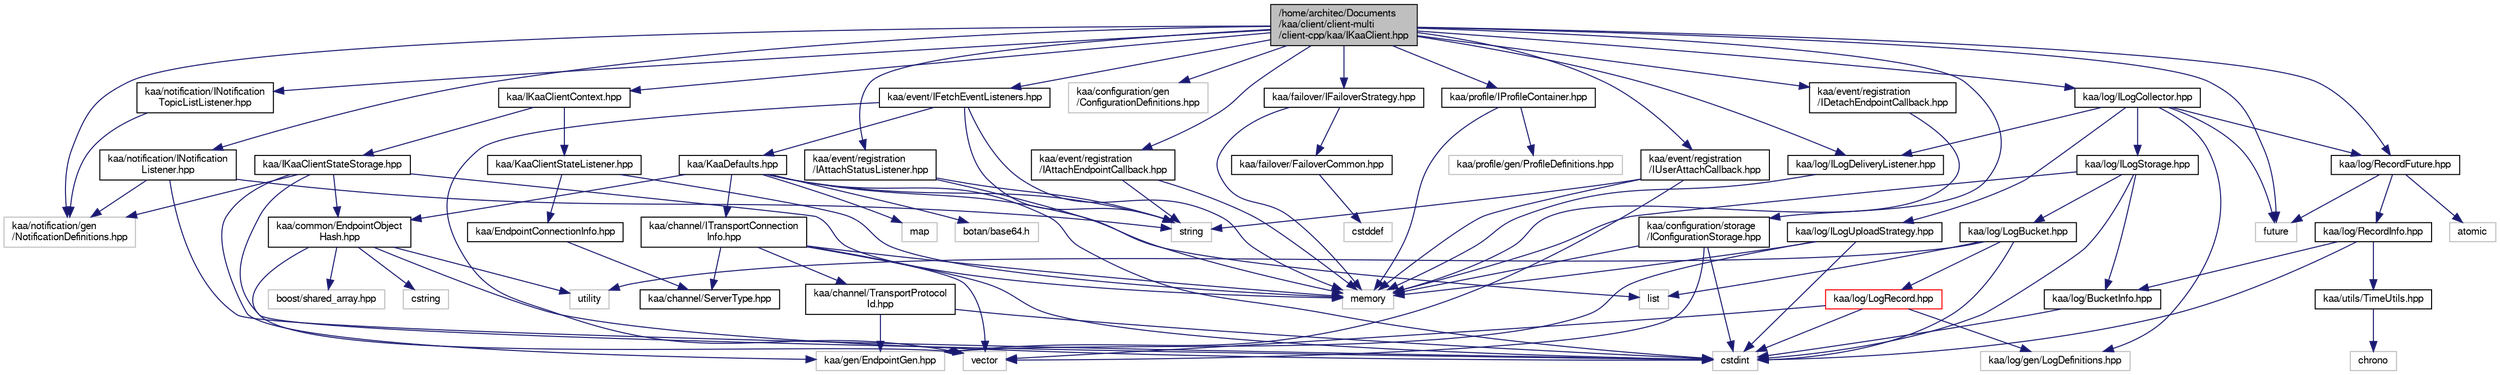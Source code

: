 digraph "/home/architec/Documents/kaa/client/client-multi/client-cpp/kaa/IKaaClient.hpp"
{
  bgcolor="transparent";
  edge [fontname="FreeSans",fontsize="10",labelfontname="FreeSans",labelfontsize="10"];
  node [fontname="FreeSans",fontsize="10",shape=record];
  Node1 [label="/home/architec/Documents\l/kaa/client/client-multi\l/client-cpp/kaa/IKaaClient.hpp",height=0.2,width=0.4,color="black", fillcolor="grey75", style="filled" fontcolor="black"];
  Node1 -> Node2 [color="midnightblue",fontsize="10",style="solid",fontname="FreeSans"];
  Node2 [label="future",height=0.2,width=0.4,color="grey75"];
  Node1 -> Node3 [color="midnightblue",fontsize="10",style="solid",fontname="FreeSans"];
  Node3 [label="kaa/profile/IProfileContainer.hpp",height=0.2,width=0.4,color="black",URL="$IProfileContainer_8hpp.html"];
  Node3 -> Node4 [color="midnightblue",fontsize="10",style="solid",fontname="FreeSans"];
  Node4 [label="memory",height=0.2,width=0.4,color="grey75"];
  Node3 -> Node5 [color="midnightblue",fontsize="10",style="solid",fontname="FreeSans"];
  Node5 [label="kaa/profile/gen/ProfileDefinitions.hpp",height=0.2,width=0.4,color="grey75"];
  Node1 -> Node6 [color="midnightblue",fontsize="10",style="solid",fontname="FreeSans"];
  Node6 [label="kaa/notification/INotification\lTopicListListener.hpp",height=0.2,width=0.4,color="black",URL="$INotificationTopicListListener_8hpp.html"];
  Node6 -> Node7 [color="midnightblue",fontsize="10",style="solid",fontname="FreeSans"];
  Node7 [label="kaa/notification/gen\l/NotificationDefinitions.hpp",height=0.2,width=0.4,color="grey75"];
  Node1 -> Node7 [color="midnightblue",fontsize="10",style="solid",fontname="FreeSans"];
  Node1 -> Node8 [color="midnightblue",fontsize="10",style="solid",fontname="FreeSans"];
  Node8 [label="kaa/notification/INotification\lListener.hpp",height=0.2,width=0.4,color="black",URL="$INotificationListener_8hpp.html"];
  Node8 -> Node9 [color="midnightblue",fontsize="10",style="solid",fontname="FreeSans"];
  Node9 [label="string",height=0.2,width=0.4,color="grey75"];
  Node8 -> Node10 [color="midnightblue",fontsize="10",style="solid",fontname="FreeSans"];
  Node10 [label="cstdint",height=0.2,width=0.4,color="grey75"];
  Node8 -> Node7 [color="midnightblue",fontsize="10",style="solid",fontname="FreeSans"];
  Node1 -> Node11 [color="midnightblue",fontsize="10",style="solid",fontname="FreeSans"];
  Node11 [label="kaa/configuration/storage\l/IConfigurationStorage.hpp",height=0.2,width=0.4,color="black",URL="$IConfigurationStorage_8hpp.html"];
  Node11 -> Node12 [color="midnightblue",fontsize="10",style="solid",fontname="FreeSans"];
  Node12 [label="vector",height=0.2,width=0.4,color="grey75"];
  Node11 -> Node4 [color="midnightblue",fontsize="10",style="solid",fontname="FreeSans"];
  Node11 -> Node10 [color="midnightblue",fontsize="10",style="solid",fontname="FreeSans"];
  Node1 -> Node13 [color="midnightblue",fontsize="10",style="solid",fontname="FreeSans"];
  Node13 [label="kaa/configuration/gen\l/ConfigurationDefinitions.hpp",height=0.2,width=0.4,color="grey75"];
  Node1 -> Node14 [color="midnightblue",fontsize="10",style="solid",fontname="FreeSans"];
  Node14 [label="kaa/event/registration\l/IAttachEndpointCallback.hpp",height=0.2,width=0.4,color="black",URL="$IAttachEndpointCallback_8hpp.html"];
  Node14 -> Node9 [color="midnightblue",fontsize="10",style="solid",fontname="FreeSans"];
  Node14 -> Node4 [color="midnightblue",fontsize="10",style="solid",fontname="FreeSans"];
  Node1 -> Node15 [color="midnightblue",fontsize="10",style="solid",fontname="FreeSans"];
  Node15 [label="kaa/event/registration\l/IDetachEndpointCallback.hpp",height=0.2,width=0.4,color="black",URL="$IDetachEndpointCallback_8hpp.html"];
  Node15 -> Node4 [color="midnightblue",fontsize="10",style="solid",fontname="FreeSans"];
  Node1 -> Node16 [color="midnightblue",fontsize="10",style="solid",fontname="FreeSans"];
  Node16 [label="kaa/event/registration\l/IUserAttachCallback.hpp",height=0.2,width=0.4,color="black",URL="$IUserAttachCallback_8hpp.html"];
  Node16 -> Node9 [color="midnightblue",fontsize="10",style="solid",fontname="FreeSans"];
  Node16 -> Node4 [color="midnightblue",fontsize="10",style="solid",fontname="FreeSans"];
  Node16 -> Node17 [color="midnightblue",fontsize="10",style="solid",fontname="FreeSans"];
  Node17 [label="kaa/gen/EndpointGen.hpp",height=0.2,width=0.4,color="grey75"];
  Node1 -> Node18 [color="midnightblue",fontsize="10",style="solid",fontname="FreeSans"];
  Node18 [label="kaa/event/registration\l/IAttachStatusListener.hpp",height=0.2,width=0.4,color="black",URL="$IAttachStatusListener_8hpp.html"];
  Node18 -> Node9 [color="midnightblue",fontsize="10",style="solid",fontname="FreeSans"];
  Node18 -> Node4 [color="midnightblue",fontsize="10",style="solid",fontname="FreeSans"];
  Node1 -> Node19 [color="midnightblue",fontsize="10",style="solid",fontname="FreeSans"];
  Node19 [label="kaa/event/IFetchEventListeners.hpp",height=0.2,width=0.4,color="black",URL="$IFetchEventListeners_8hpp.html"];
  Node19 -> Node20 [color="midnightblue",fontsize="10",style="solid",fontname="FreeSans"];
  Node20 [label="kaa/KaaDefaults.hpp",height=0.2,width=0.4,color="black",URL="$KaaDefaults_8hpp.html"];
  Node20 -> Node21 [color="midnightblue",fontsize="10",style="solid",fontname="FreeSans"];
  Node21 [label="map",height=0.2,width=0.4,color="grey75"];
  Node20 -> Node22 [color="midnightblue",fontsize="10",style="solid",fontname="FreeSans"];
  Node22 [label="list",height=0.2,width=0.4,color="grey75"];
  Node20 -> Node9 [color="midnightblue",fontsize="10",style="solid",fontname="FreeSans"];
  Node20 -> Node23 [color="midnightblue",fontsize="10",style="solid",fontname="FreeSans"];
  Node23 [label="botan/base64.h",height=0.2,width=0.4,color="grey75"];
  Node20 -> Node10 [color="midnightblue",fontsize="10",style="solid",fontname="FreeSans"];
  Node20 -> Node24 [color="midnightblue",fontsize="10",style="solid",fontname="FreeSans"];
  Node24 [label="kaa/common/EndpointObject\lHash.hpp",height=0.2,width=0.4,color="black",URL="$EndpointObjectHash_8hpp.html"];
  Node24 -> Node25 [color="midnightblue",fontsize="10",style="solid",fontname="FreeSans"];
  Node25 [label="utility",height=0.2,width=0.4,color="grey75"];
  Node24 -> Node26 [color="midnightblue",fontsize="10",style="solid",fontname="FreeSans"];
  Node26 [label="cstring",height=0.2,width=0.4,color="grey75"];
  Node24 -> Node12 [color="midnightblue",fontsize="10",style="solid",fontname="FreeSans"];
  Node24 -> Node10 [color="midnightblue",fontsize="10",style="solid",fontname="FreeSans"];
  Node24 -> Node27 [color="midnightblue",fontsize="10",style="solid",fontname="FreeSans"];
  Node27 [label="boost/shared_array.hpp",height=0.2,width=0.4,color="grey75"];
  Node20 -> Node28 [color="midnightblue",fontsize="10",style="solid",fontname="FreeSans"];
  Node28 [label="kaa/channel/ITransportConnection\lInfo.hpp",height=0.2,width=0.4,color="black",URL="$ITransportConnectionInfo_8hpp.html"];
  Node28 -> Node10 [color="midnightblue",fontsize="10",style="solid",fontname="FreeSans"];
  Node28 -> Node4 [color="midnightblue",fontsize="10",style="solid",fontname="FreeSans"];
  Node28 -> Node12 [color="midnightblue",fontsize="10",style="solid",fontname="FreeSans"];
  Node28 -> Node29 [color="midnightblue",fontsize="10",style="solid",fontname="FreeSans"];
  Node29 [label="kaa/channel/ServerType.hpp",height=0.2,width=0.4,color="black",URL="$ServerType_8hpp.html"];
  Node28 -> Node30 [color="midnightblue",fontsize="10",style="solid",fontname="FreeSans"];
  Node30 [label="kaa/channel/TransportProtocol\lId.hpp",height=0.2,width=0.4,color="black",URL="$TransportProtocolId_8hpp.html"];
  Node30 -> Node10 [color="midnightblue",fontsize="10",style="solid",fontname="FreeSans"];
  Node30 -> Node17 [color="midnightblue",fontsize="10",style="solid",fontname="FreeSans"];
  Node19 -> Node12 [color="midnightblue",fontsize="10",style="solid",fontname="FreeSans"];
  Node19 -> Node9 [color="midnightblue",fontsize="10",style="solid",fontname="FreeSans"];
  Node19 -> Node4 [color="midnightblue",fontsize="10",style="solid",fontname="FreeSans"];
  Node1 -> Node31 [color="midnightblue",fontsize="10",style="solid",fontname="FreeSans"];
  Node31 [label="kaa/log/ILogCollector.hpp",height=0.2,width=0.4,color="black",URL="$ILogCollector_8hpp.html",tooltip="NOTE: THIS FILE IS AUTO-GENERATED. DO NOT EDIT IT MANUALLY. "];
  Node31 -> Node2 [color="midnightblue",fontsize="10",style="solid",fontname="FreeSans"];
  Node31 -> Node32 [color="midnightblue",fontsize="10",style="solid",fontname="FreeSans"];
  Node32 [label="kaa/log/gen/LogDefinitions.hpp",height=0.2,width=0.4,color="grey75"];
  Node31 -> Node33 [color="midnightblue",fontsize="10",style="solid",fontname="FreeSans"];
  Node33 [label="kaa/log/ILogStorage.hpp",height=0.2,width=0.4,color="black",URL="$ILogStorage_8hpp.html"];
  Node33 -> Node4 [color="midnightblue",fontsize="10",style="solid",fontname="FreeSans"];
  Node33 -> Node10 [color="midnightblue",fontsize="10",style="solid",fontname="FreeSans"];
  Node33 -> Node34 [color="midnightblue",fontsize="10",style="solid",fontname="FreeSans"];
  Node34 [label="kaa/log/BucketInfo.hpp",height=0.2,width=0.4,color="black",URL="$BucketInfo_8hpp.html"];
  Node34 -> Node10 [color="midnightblue",fontsize="10",style="solid",fontname="FreeSans"];
  Node33 -> Node35 [color="midnightblue",fontsize="10",style="solid",fontname="FreeSans"];
  Node35 [label="kaa/log/LogBucket.hpp",height=0.2,width=0.4,color="black",URL="$LogBucket_8hpp.html"];
  Node35 -> Node22 [color="midnightblue",fontsize="10",style="solid",fontname="FreeSans"];
  Node35 -> Node10 [color="midnightblue",fontsize="10",style="solid",fontname="FreeSans"];
  Node35 -> Node25 [color="midnightblue",fontsize="10",style="solid",fontname="FreeSans"];
  Node35 -> Node36 [color="midnightblue",fontsize="10",style="solid",fontname="FreeSans"];
  Node36 [label="kaa/log/LogRecord.hpp",height=0.2,width=0.4,color="red",URL="$LogRecord_8hpp.html"];
  Node36 -> Node12 [color="midnightblue",fontsize="10",style="solid",fontname="FreeSans"];
  Node36 -> Node10 [color="midnightblue",fontsize="10",style="solid",fontname="FreeSans"];
  Node36 -> Node32 [color="midnightblue",fontsize="10",style="solid",fontname="FreeSans"];
  Node31 -> Node37 [color="midnightblue",fontsize="10",style="solid",fontname="FreeSans"];
  Node37 [label="kaa/log/ILogUploadStrategy.hpp",height=0.2,width=0.4,color="black",URL="$ILogUploadStrategy_8hpp.html"];
  Node37 -> Node4 [color="midnightblue",fontsize="10",style="solid",fontname="FreeSans"];
  Node37 -> Node10 [color="midnightblue",fontsize="10",style="solid",fontname="FreeSans"];
  Node37 -> Node17 [color="midnightblue",fontsize="10",style="solid",fontname="FreeSans"];
  Node31 -> Node38 [color="midnightblue",fontsize="10",style="solid",fontname="FreeSans"];
  Node38 [label="kaa/log/ILogDeliveryListener.hpp",height=0.2,width=0.4,color="black",URL="$ILogDeliveryListener_8hpp.html"];
  Node38 -> Node4 [color="midnightblue",fontsize="10",style="solid",fontname="FreeSans"];
  Node31 -> Node39 [color="midnightblue",fontsize="10",style="solid",fontname="FreeSans"];
  Node39 [label="kaa/log/RecordFuture.hpp",height=0.2,width=0.4,color="black",URL="$RecordFuture_8hpp.html"];
  Node39 -> Node2 [color="midnightblue",fontsize="10",style="solid",fontname="FreeSans"];
  Node39 -> Node40 [color="midnightblue",fontsize="10",style="solid",fontname="FreeSans"];
  Node40 [label="atomic",height=0.2,width=0.4,color="grey75"];
  Node39 -> Node41 [color="midnightblue",fontsize="10",style="solid",fontname="FreeSans"];
  Node41 [label="kaa/log/RecordInfo.hpp",height=0.2,width=0.4,color="black",URL="$RecordInfo_8hpp.html"];
  Node41 -> Node10 [color="midnightblue",fontsize="10",style="solid",fontname="FreeSans"];
  Node41 -> Node34 [color="midnightblue",fontsize="10",style="solid",fontname="FreeSans"];
  Node41 -> Node42 [color="midnightblue",fontsize="10",style="solid",fontname="FreeSans"];
  Node42 [label="kaa/utils/TimeUtils.hpp",height=0.2,width=0.4,color="black",URL="$TimeUtils_8hpp.html"];
  Node42 -> Node43 [color="midnightblue",fontsize="10",style="solid",fontname="FreeSans"];
  Node43 [label="chrono",height=0.2,width=0.4,color="grey75"];
  Node1 -> Node44 [color="midnightblue",fontsize="10",style="solid",fontname="FreeSans"];
  Node44 [label="kaa/failover/IFailoverStrategy.hpp",height=0.2,width=0.4,color="black",URL="$IFailoverStrategy_8hpp.html"];
  Node44 -> Node4 [color="midnightblue",fontsize="10",style="solid",fontname="FreeSans"];
  Node44 -> Node45 [color="midnightblue",fontsize="10",style="solid",fontname="FreeSans"];
  Node45 [label="kaa/failover/FailoverCommon.hpp",height=0.2,width=0.4,color="black",URL="$FailoverCommon_8hpp.html"];
  Node45 -> Node46 [color="midnightblue",fontsize="10",style="solid",fontname="FreeSans"];
  Node46 [label="cstddef",height=0.2,width=0.4,color="grey75"];
  Node1 -> Node38 [color="midnightblue",fontsize="10",style="solid",fontname="FreeSans"];
  Node1 -> Node39 [color="midnightblue",fontsize="10",style="solid",fontname="FreeSans"];
  Node1 -> Node47 [color="midnightblue",fontsize="10",style="solid",fontname="FreeSans"];
  Node47 [label="kaa/IKaaClientContext.hpp",height=0.2,width=0.4,color="black",URL="$IKaaClientContext_8hpp.html"];
  Node47 -> Node48 [color="midnightblue",fontsize="10",style="solid",fontname="FreeSans"];
  Node48 [label="kaa/IKaaClientStateStorage.hpp",height=0.2,width=0.4,color="black",URL="$IKaaClientStateStorage_8hpp.html"];
  Node48 -> Node10 [color="midnightblue",fontsize="10",style="solid",fontname="FreeSans"];
  Node48 -> Node4 [color="midnightblue",fontsize="10",style="solid",fontname="FreeSans"];
  Node48 -> Node17 [color="midnightblue",fontsize="10",style="solid",fontname="FreeSans"];
  Node48 -> Node24 [color="midnightblue",fontsize="10",style="solid",fontname="FreeSans"];
  Node48 -> Node7 [color="midnightblue",fontsize="10",style="solid",fontname="FreeSans"];
  Node47 -> Node49 [color="midnightblue",fontsize="10",style="solid",fontname="FreeSans"];
  Node49 [label="kaa/KaaClientStateListener.hpp",height=0.2,width=0.4,color="black",URL="$KaaClientStateListener_8hpp.html"];
  Node49 -> Node4 [color="midnightblue",fontsize="10",style="solid",fontname="FreeSans"];
  Node49 -> Node50 [color="midnightblue",fontsize="10",style="solid",fontname="FreeSans"];
  Node50 [label="kaa/EndpointConnectionInfo.hpp",height=0.2,width=0.4,color="black",URL="$EndpointConnectionInfo_8hpp.html"];
  Node50 -> Node29 [color="midnightblue",fontsize="10",style="solid",fontname="FreeSans"];
}
